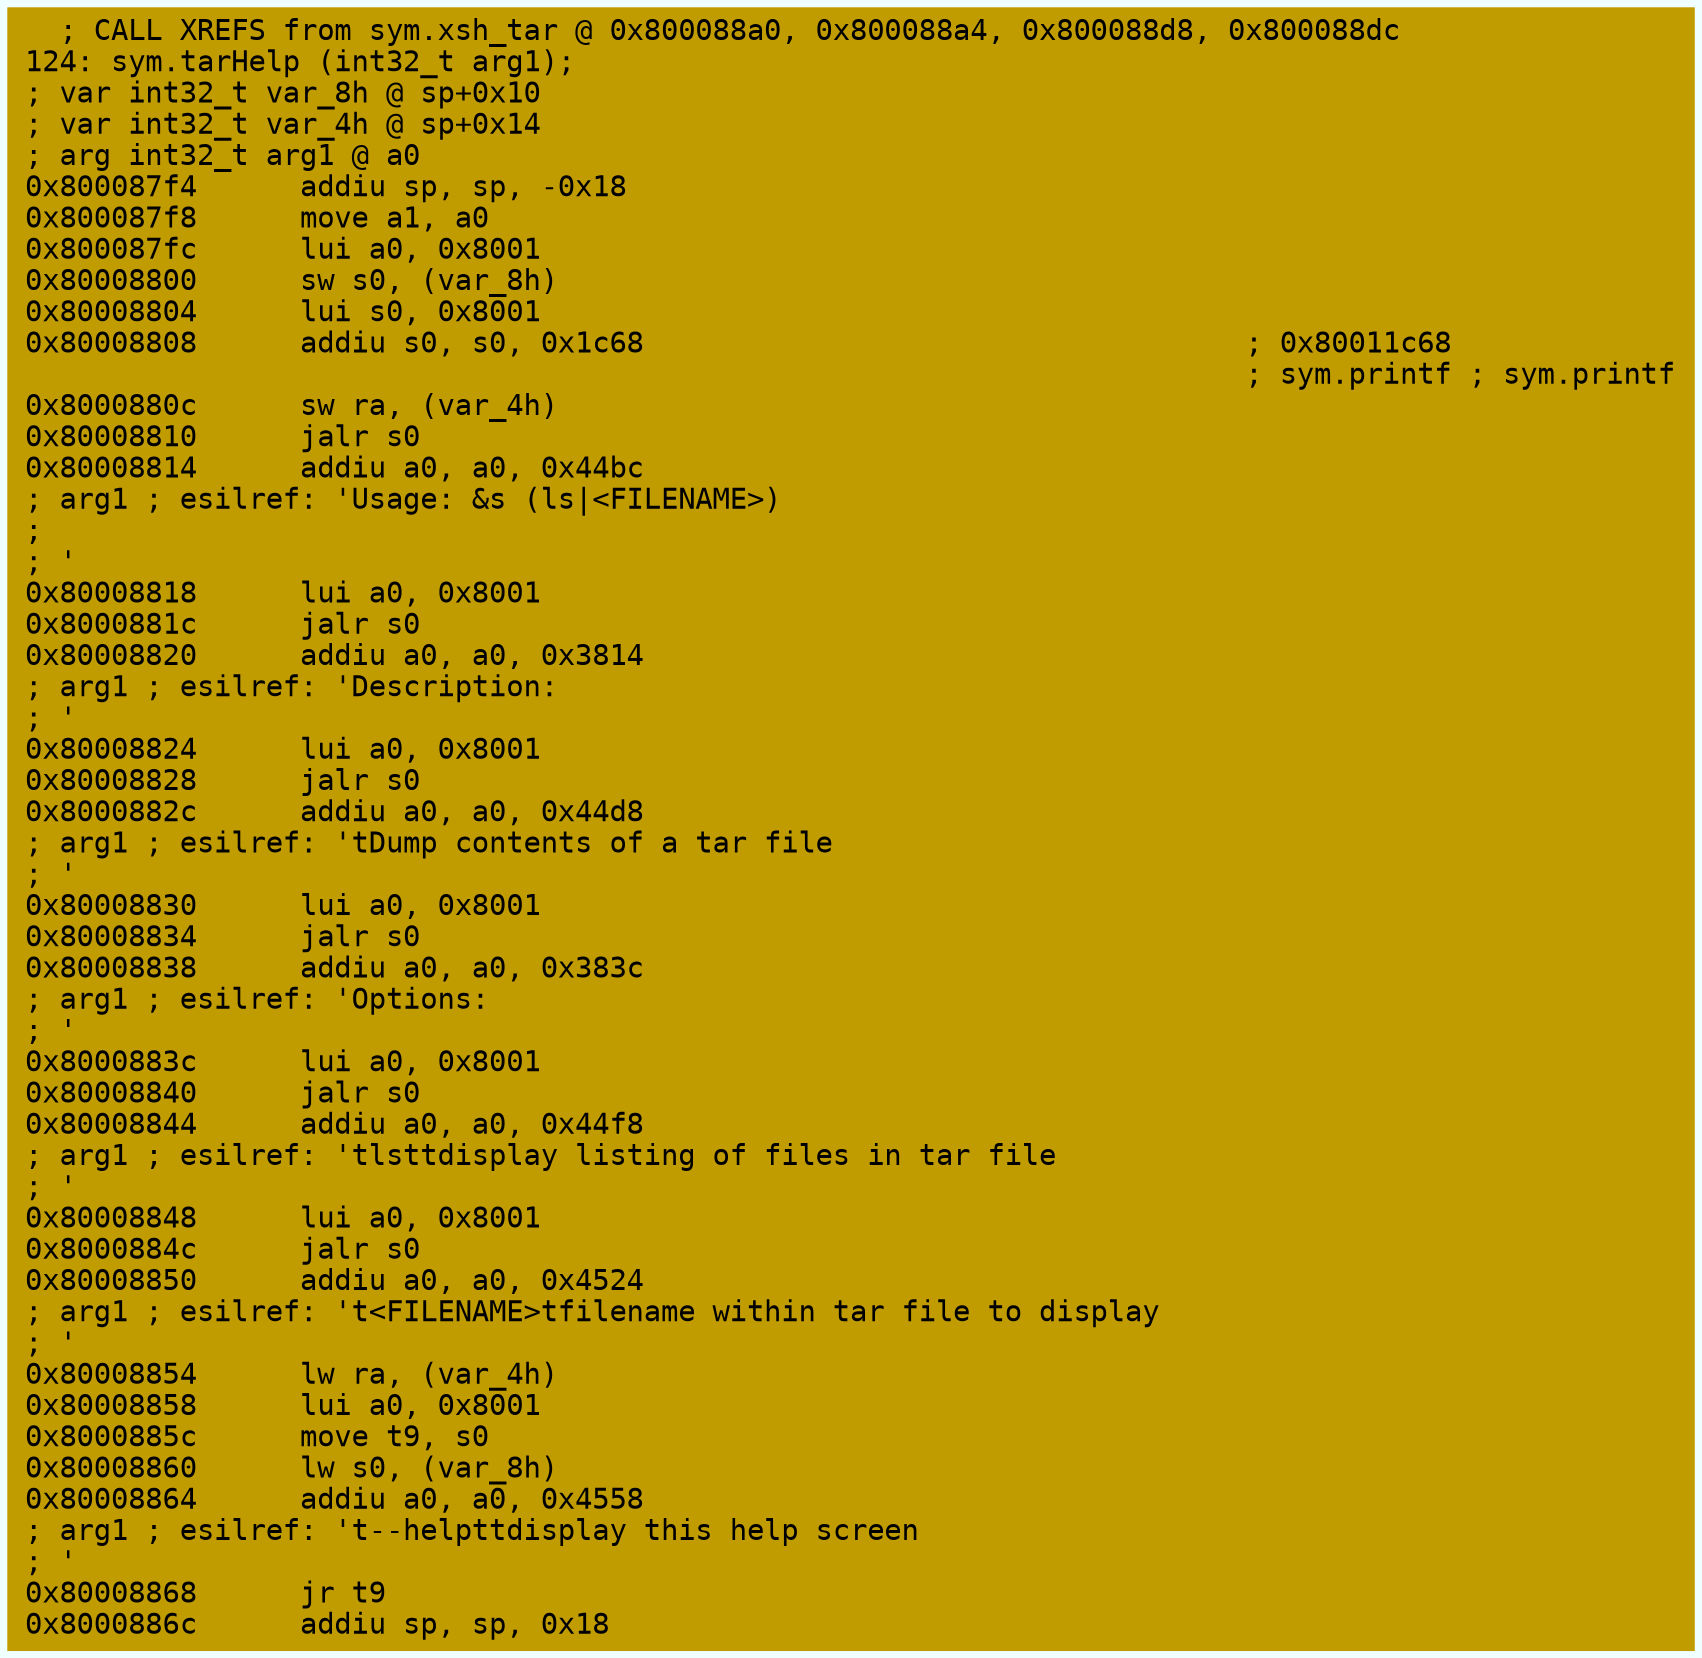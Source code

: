 digraph code {
	graph [bgcolor=azure fontsize=8 fontname="Courier" splines="ortho"];
	node [fillcolor=gray style=filled shape=box];
	edge [arrowhead="normal"];
	"0x800087f4" [URL="sym.tarHelp/0x800087f4", fillcolor="#c19c00",color="#c19c00", fontname="Courier",label="  ; CALL XREFS from sym.xsh_tar @ 0x800088a0, 0x800088a4, 0x800088d8, 0x800088dc\l124: sym.tarHelp (int32_t arg1);\l; var int32_t var_8h @ sp+0x10\l; var int32_t var_4h @ sp+0x14\l; arg int32_t arg1 @ a0\l0x800087f4      addiu sp, sp, -0x18\l0x800087f8      move a1, a0\l0x800087fc      lui a0, 0x8001\l0x80008800      sw s0, (var_8h)\l0x80008804      lui s0, 0x8001\l0x80008808      addiu s0, s0, 0x1c68                                   ; 0x80011c68\l                                                                       ; sym.printf ; sym.printf\l0x8000880c      sw ra, (var_4h)\l0x80008810      jalr s0\l0x80008814      addiu a0, a0, 0x44bc                                   \l; arg1 ; esilref: 'Usage: &s (ls|<FILENAME>)\l; \l; '\l0x80008818      lui a0, 0x8001\l0x8000881c      jalr s0\l0x80008820      addiu a0, a0, 0x3814                                   \l; arg1 ; esilref: 'Description:\l; '\l0x80008824      lui a0, 0x8001\l0x80008828      jalr s0\l0x8000882c      addiu a0, a0, 0x44d8                                   \l; arg1 ; esilref: '\tDump contents of a tar file\l; '\l0x80008830      lui a0, 0x8001\l0x80008834      jalr s0\l0x80008838      addiu a0, a0, 0x383c                                   \l; arg1 ; esilref: 'Options:\l; '\l0x8000883c      lui a0, 0x8001\l0x80008840      jalr s0\l0x80008844      addiu a0, a0, 0x44f8                                   \l; arg1 ; esilref: '\tls\t\tdisplay listing of files in tar file\l; '\l0x80008848      lui a0, 0x8001\l0x8000884c      jalr s0\l0x80008850      addiu a0, a0, 0x4524                                   \l; arg1 ; esilref: '\t<FILENAME>\tfilename within tar file to display\l; '\l0x80008854      lw ra, (var_4h)\l0x80008858      lui a0, 0x8001\l0x8000885c      move t9, s0\l0x80008860      lw s0, (var_8h)\l0x80008864      addiu a0, a0, 0x4558                                   \l; arg1 ; esilref: '\t--help\t\tdisplay this help screen\l; '\l0x80008868      jr t9\l0x8000886c      addiu sp, sp, 0x18\l"]
}
